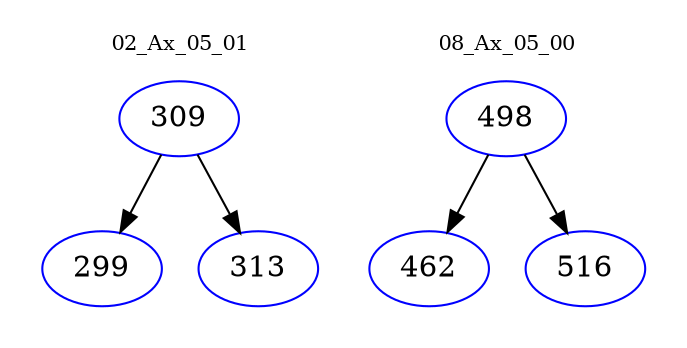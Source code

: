 digraph{
subgraph cluster_0 {
color = white
label = "02_Ax_05_01";
fontsize=10;
T0_309 [label="309", color="blue"]
T0_309 -> T0_299 [color="black"]
T0_299 [label="299", color="blue"]
T0_309 -> T0_313 [color="black"]
T0_313 [label="313", color="blue"]
}
subgraph cluster_1 {
color = white
label = "08_Ax_05_00";
fontsize=10;
T1_498 [label="498", color="blue"]
T1_498 -> T1_462 [color="black"]
T1_462 [label="462", color="blue"]
T1_498 -> T1_516 [color="black"]
T1_516 [label="516", color="blue"]
}
}
